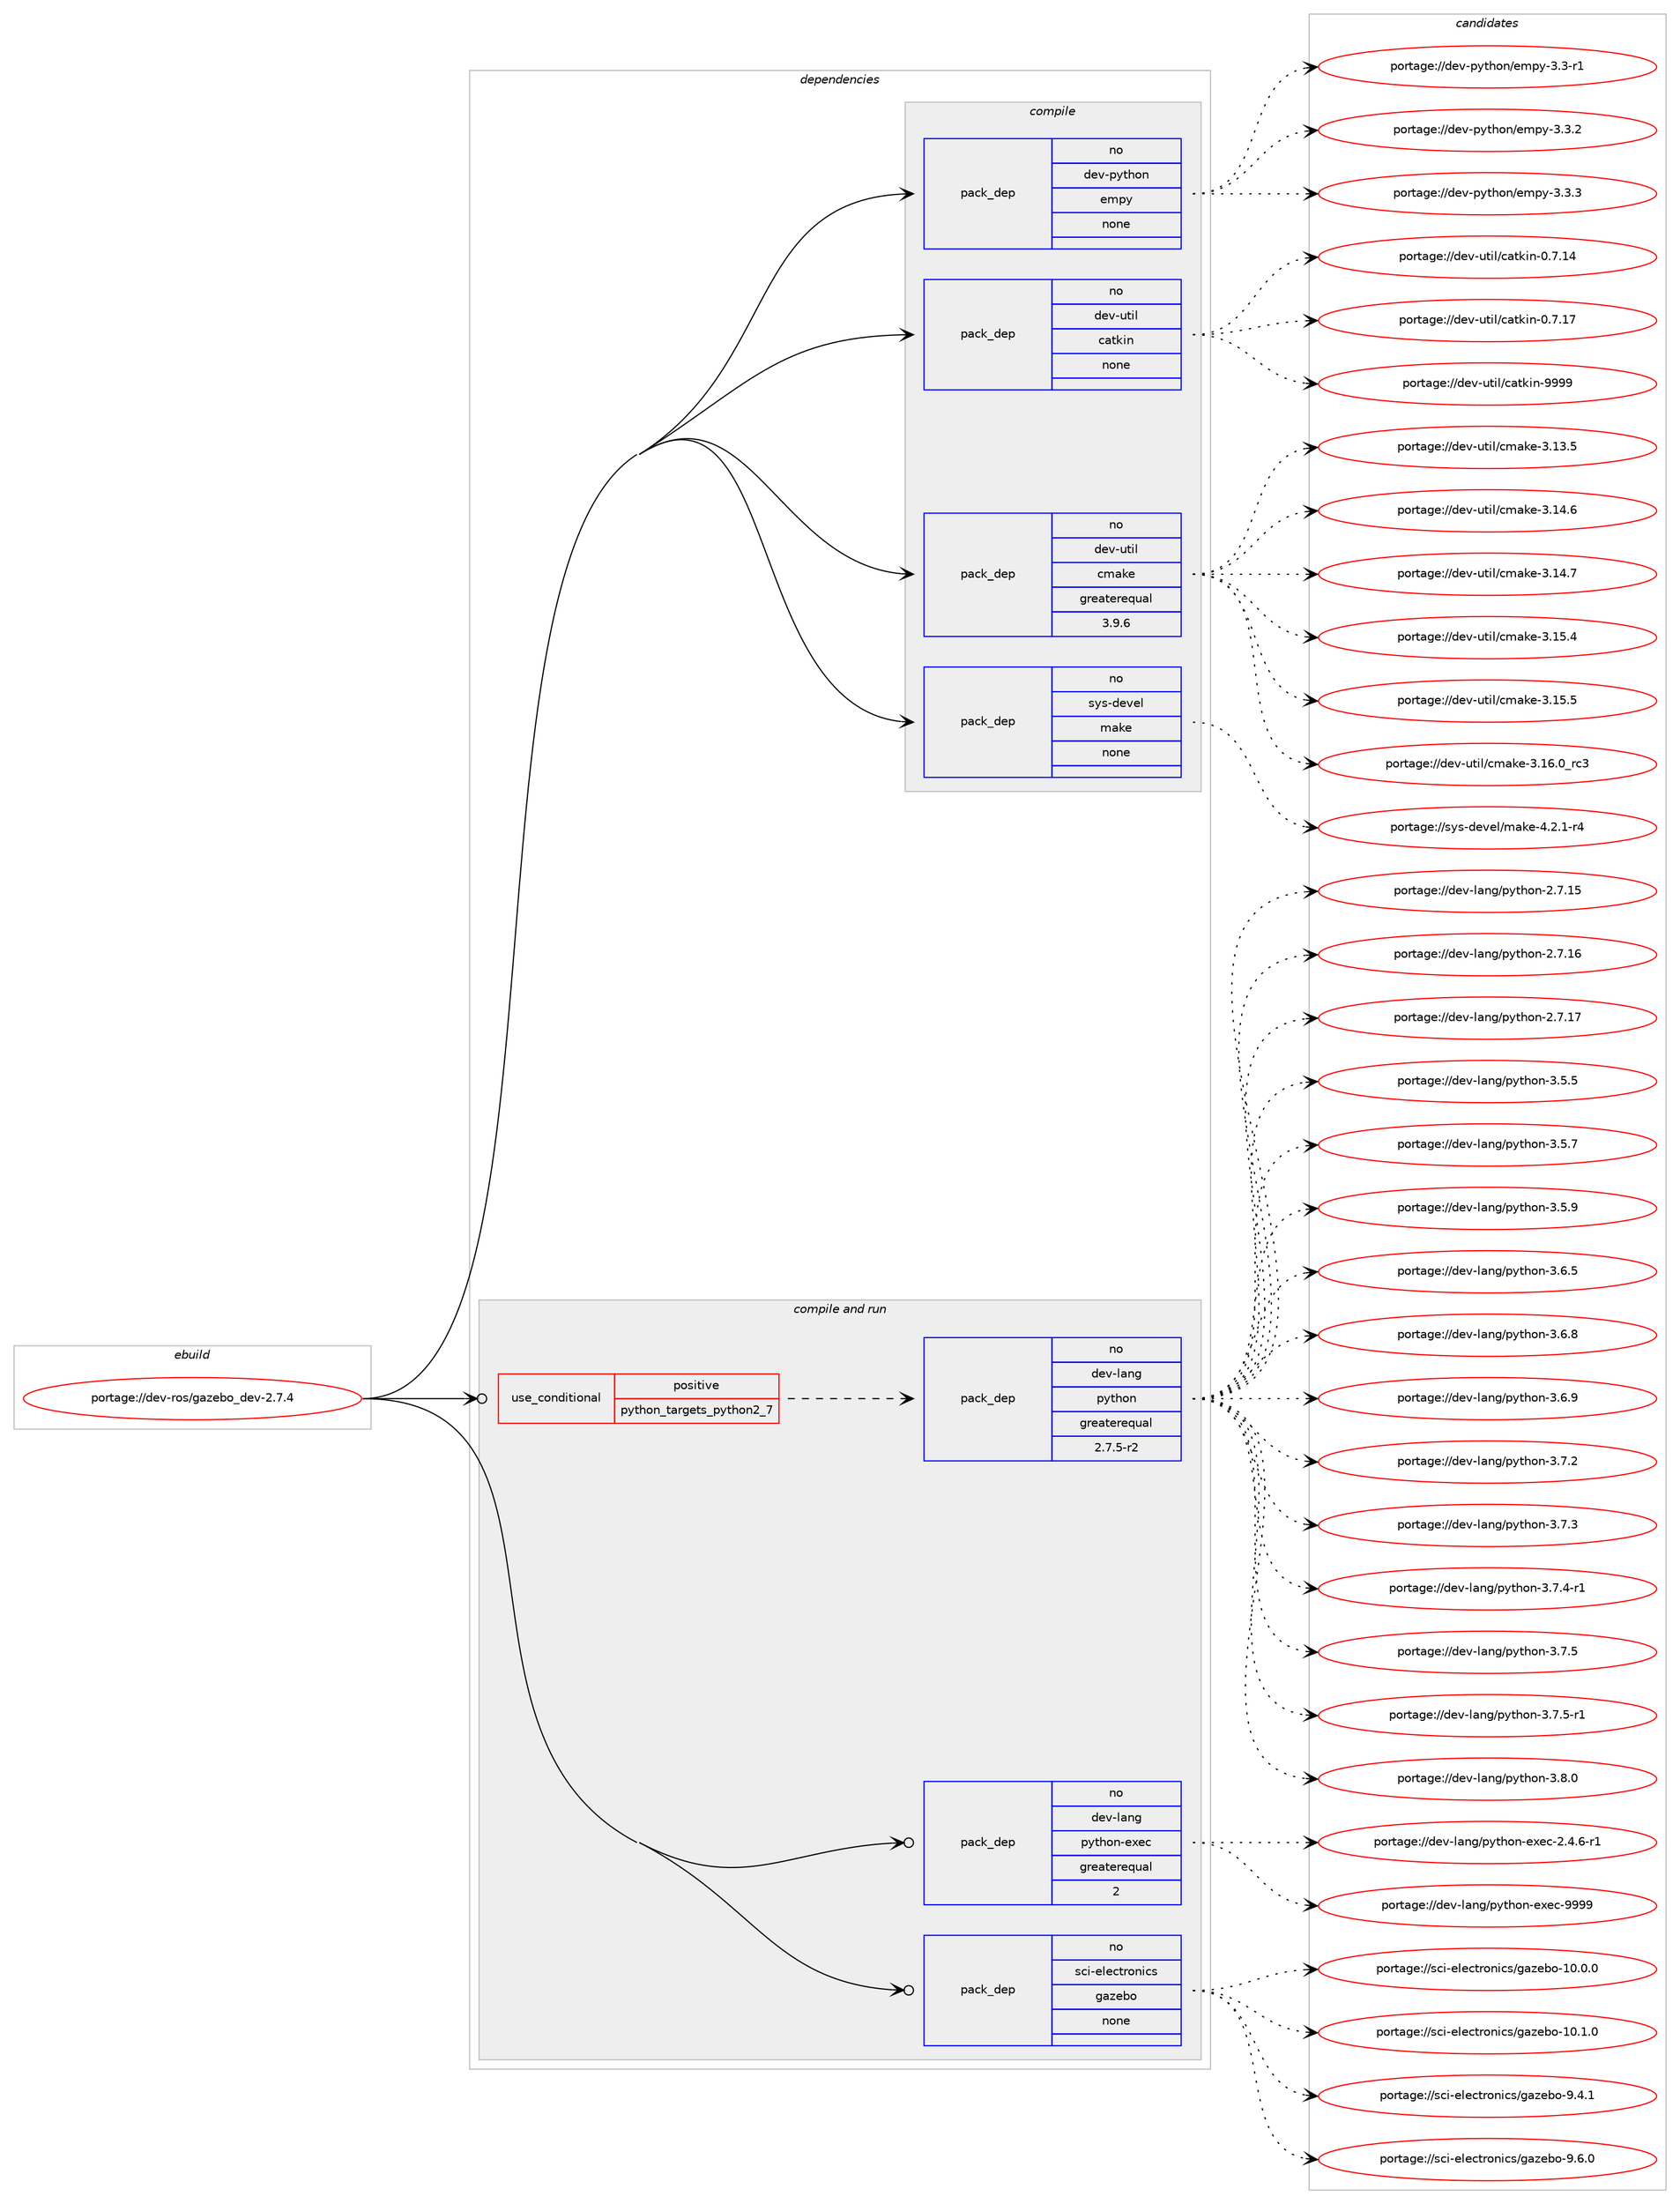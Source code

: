 digraph prolog {

# *************
# Graph options
# *************

newrank=true;
concentrate=true;
compound=true;
graph [rankdir=LR,fontname=Helvetica,fontsize=10,ranksep=1.5];#, ranksep=2.5, nodesep=0.2];
edge  [arrowhead=vee];
node  [fontname=Helvetica,fontsize=10];

# **********
# The ebuild
# **********

subgraph cluster_leftcol {
color=gray;
rank=same;
label=<<i>ebuild</i>>;
id [label="portage://dev-ros/gazebo_dev-2.7.4", color=red, width=4, href="../dev-ros/gazebo_dev-2.7.4.svg"];
}

# ****************
# The dependencies
# ****************

subgraph cluster_midcol {
color=gray;
label=<<i>dependencies</i>>;
subgraph cluster_compile {
fillcolor="#eeeeee";
style=filled;
label=<<i>compile</i>>;
subgraph pack140831 {
dependency186753 [label=<<TABLE BORDER="0" CELLBORDER="1" CELLSPACING="0" CELLPADDING="4" WIDTH="220"><TR><TD ROWSPAN="6" CELLPADDING="30">pack_dep</TD></TR><TR><TD WIDTH="110">no</TD></TR><TR><TD>dev-python</TD></TR><TR><TD>empy</TD></TR><TR><TD>none</TD></TR><TR><TD></TD></TR></TABLE>>, shape=none, color=blue];
}
id:e -> dependency186753:w [weight=20,style="solid",arrowhead="vee"];
subgraph pack140832 {
dependency186754 [label=<<TABLE BORDER="0" CELLBORDER="1" CELLSPACING="0" CELLPADDING="4" WIDTH="220"><TR><TD ROWSPAN="6" CELLPADDING="30">pack_dep</TD></TR><TR><TD WIDTH="110">no</TD></TR><TR><TD>dev-util</TD></TR><TR><TD>catkin</TD></TR><TR><TD>none</TD></TR><TR><TD></TD></TR></TABLE>>, shape=none, color=blue];
}
id:e -> dependency186754:w [weight=20,style="solid",arrowhead="vee"];
subgraph pack140833 {
dependency186755 [label=<<TABLE BORDER="0" CELLBORDER="1" CELLSPACING="0" CELLPADDING="4" WIDTH="220"><TR><TD ROWSPAN="6" CELLPADDING="30">pack_dep</TD></TR><TR><TD WIDTH="110">no</TD></TR><TR><TD>dev-util</TD></TR><TR><TD>cmake</TD></TR><TR><TD>greaterequal</TD></TR><TR><TD>3.9.6</TD></TR></TABLE>>, shape=none, color=blue];
}
id:e -> dependency186755:w [weight=20,style="solid",arrowhead="vee"];
subgraph pack140834 {
dependency186756 [label=<<TABLE BORDER="0" CELLBORDER="1" CELLSPACING="0" CELLPADDING="4" WIDTH="220"><TR><TD ROWSPAN="6" CELLPADDING="30">pack_dep</TD></TR><TR><TD WIDTH="110">no</TD></TR><TR><TD>sys-devel</TD></TR><TR><TD>make</TD></TR><TR><TD>none</TD></TR><TR><TD></TD></TR></TABLE>>, shape=none, color=blue];
}
id:e -> dependency186756:w [weight=20,style="solid",arrowhead="vee"];
}
subgraph cluster_compileandrun {
fillcolor="#eeeeee";
style=filled;
label=<<i>compile and run</i>>;
subgraph cond42492 {
dependency186757 [label=<<TABLE BORDER="0" CELLBORDER="1" CELLSPACING="0" CELLPADDING="4"><TR><TD ROWSPAN="3" CELLPADDING="10">use_conditional</TD></TR><TR><TD>positive</TD></TR><TR><TD>python_targets_python2_7</TD></TR></TABLE>>, shape=none, color=red];
subgraph pack140835 {
dependency186758 [label=<<TABLE BORDER="0" CELLBORDER="1" CELLSPACING="0" CELLPADDING="4" WIDTH="220"><TR><TD ROWSPAN="6" CELLPADDING="30">pack_dep</TD></TR><TR><TD WIDTH="110">no</TD></TR><TR><TD>dev-lang</TD></TR><TR><TD>python</TD></TR><TR><TD>greaterequal</TD></TR><TR><TD>2.7.5-r2</TD></TR></TABLE>>, shape=none, color=blue];
}
dependency186757:e -> dependency186758:w [weight=20,style="dashed",arrowhead="vee"];
}
id:e -> dependency186757:w [weight=20,style="solid",arrowhead="odotvee"];
subgraph pack140836 {
dependency186759 [label=<<TABLE BORDER="0" CELLBORDER="1" CELLSPACING="0" CELLPADDING="4" WIDTH="220"><TR><TD ROWSPAN="6" CELLPADDING="30">pack_dep</TD></TR><TR><TD WIDTH="110">no</TD></TR><TR><TD>dev-lang</TD></TR><TR><TD>python-exec</TD></TR><TR><TD>greaterequal</TD></TR><TR><TD>2</TD></TR></TABLE>>, shape=none, color=blue];
}
id:e -> dependency186759:w [weight=20,style="solid",arrowhead="odotvee"];
subgraph pack140837 {
dependency186760 [label=<<TABLE BORDER="0" CELLBORDER="1" CELLSPACING="0" CELLPADDING="4" WIDTH="220"><TR><TD ROWSPAN="6" CELLPADDING="30">pack_dep</TD></TR><TR><TD WIDTH="110">no</TD></TR><TR><TD>sci-electronics</TD></TR><TR><TD>gazebo</TD></TR><TR><TD>none</TD></TR><TR><TD></TD></TR></TABLE>>, shape=none, color=blue];
}
id:e -> dependency186760:w [weight=20,style="solid",arrowhead="odotvee"];
}
subgraph cluster_run {
fillcolor="#eeeeee";
style=filled;
label=<<i>run</i>>;
}
}

# **************
# The candidates
# **************

subgraph cluster_choices {
rank=same;
color=gray;
label=<<i>candidates</i>>;

subgraph choice140831 {
color=black;
nodesep=1;
choiceportage1001011184511212111610411111047101109112121455146514511449 [label="portage://dev-python/empy-3.3-r1", color=red, width=4,href="../dev-python/empy-3.3-r1.svg"];
choiceportage1001011184511212111610411111047101109112121455146514650 [label="portage://dev-python/empy-3.3.2", color=red, width=4,href="../dev-python/empy-3.3.2.svg"];
choiceportage1001011184511212111610411111047101109112121455146514651 [label="portage://dev-python/empy-3.3.3", color=red, width=4,href="../dev-python/empy-3.3.3.svg"];
dependency186753:e -> choiceportage1001011184511212111610411111047101109112121455146514511449:w [style=dotted,weight="100"];
dependency186753:e -> choiceportage1001011184511212111610411111047101109112121455146514650:w [style=dotted,weight="100"];
dependency186753:e -> choiceportage1001011184511212111610411111047101109112121455146514651:w [style=dotted,weight="100"];
}
subgraph choice140832 {
color=black;
nodesep=1;
choiceportage1001011184511711610510847999711610710511045484655464952 [label="portage://dev-util/catkin-0.7.14", color=red, width=4,href="../dev-util/catkin-0.7.14.svg"];
choiceportage1001011184511711610510847999711610710511045484655464955 [label="portage://dev-util/catkin-0.7.17", color=red, width=4,href="../dev-util/catkin-0.7.17.svg"];
choiceportage100101118451171161051084799971161071051104557575757 [label="portage://dev-util/catkin-9999", color=red, width=4,href="../dev-util/catkin-9999.svg"];
dependency186754:e -> choiceportage1001011184511711610510847999711610710511045484655464952:w [style=dotted,weight="100"];
dependency186754:e -> choiceportage1001011184511711610510847999711610710511045484655464955:w [style=dotted,weight="100"];
dependency186754:e -> choiceportage100101118451171161051084799971161071051104557575757:w [style=dotted,weight="100"];
}
subgraph choice140833 {
color=black;
nodesep=1;
choiceportage1001011184511711610510847991099710710145514649514653 [label="portage://dev-util/cmake-3.13.5", color=red, width=4,href="../dev-util/cmake-3.13.5.svg"];
choiceportage1001011184511711610510847991099710710145514649524654 [label="portage://dev-util/cmake-3.14.6", color=red, width=4,href="../dev-util/cmake-3.14.6.svg"];
choiceportage1001011184511711610510847991099710710145514649524655 [label="portage://dev-util/cmake-3.14.7", color=red, width=4,href="../dev-util/cmake-3.14.7.svg"];
choiceportage1001011184511711610510847991099710710145514649534652 [label="portage://dev-util/cmake-3.15.4", color=red, width=4,href="../dev-util/cmake-3.15.4.svg"];
choiceportage1001011184511711610510847991099710710145514649534653 [label="portage://dev-util/cmake-3.15.5", color=red, width=4,href="../dev-util/cmake-3.15.5.svg"];
choiceportage1001011184511711610510847991099710710145514649544648951149951 [label="portage://dev-util/cmake-3.16.0_rc3", color=red, width=4,href="../dev-util/cmake-3.16.0_rc3.svg"];
dependency186755:e -> choiceportage1001011184511711610510847991099710710145514649514653:w [style=dotted,weight="100"];
dependency186755:e -> choiceportage1001011184511711610510847991099710710145514649524654:w [style=dotted,weight="100"];
dependency186755:e -> choiceportage1001011184511711610510847991099710710145514649524655:w [style=dotted,weight="100"];
dependency186755:e -> choiceportage1001011184511711610510847991099710710145514649534652:w [style=dotted,weight="100"];
dependency186755:e -> choiceportage1001011184511711610510847991099710710145514649534653:w [style=dotted,weight="100"];
dependency186755:e -> choiceportage1001011184511711610510847991099710710145514649544648951149951:w [style=dotted,weight="100"];
}
subgraph choice140834 {
color=black;
nodesep=1;
choiceportage1151211154510010111810110847109971071014552465046494511452 [label="portage://sys-devel/make-4.2.1-r4", color=red, width=4,href="../sys-devel/make-4.2.1-r4.svg"];
dependency186756:e -> choiceportage1151211154510010111810110847109971071014552465046494511452:w [style=dotted,weight="100"];
}
subgraph choice140835 {
color=black;
nodesep=1;
choiceportage10010111845108971101034711212111610411111045504655464953 [label="portage://dev-lang/python-2.7.15", color=red, width=4,href="../dev-lang/python-2.7.15.svg"];
choiceportage10010111845108971101034711212111610411111045504655464954 [label="portage://dev-lang/python-2.7.16", color=red, width=4,href="../dev-lang/python-2.7.16.svg"];
choiceportage10010111845108971101034711212111610411111045504655464955 [label="portage://dev-lang/python-2.7.17", color=red, width=4,href="../dev-lang/python-2.7.17.svg"];
choiceportage100101118451089711010347112121116104111110455146534653 [label="portage://dev-lang/python-3.5.5", color=red, width=4,href="../dev-lang/python-3.5.5.svg"];
choiceportage100101118451089711010347112121116104111110455146534655 [label="portage://dev-lang/python-3.5.7", color=red, width=4,href="../dev-lang/python-3.5.7.svg"];
choiceportage100101118451089711010347112121116104111110455146534657 [label="portage://dev-lang/python-3.5.9", color=red, width=4,href="../dev-lang/python-3.5.9.svg"];
choiceportage100101118451089711010347112121116104111110455146544653 [label="portage://dev-lang/python-3.6.5", color=red, width=4,href="../dev-lang/python-3.6.5.svg"];
choiceportage100101118451089711010347112121116104111110455146544656 [label="portage://dev-lang/python-3.6.8", color=red, width=4,href="../dev-lang/python-3.6.8.svg"];
choiceportage100101118451089711010347112121116104111110455146544657 [label="portage://dev-lang/python-3.6.9", color=red, width=4,href="../dev-lang/python-3.6.9.svg"];
choiceportage100101118451089711010347112121116104111110455146554650 [label="portage://dev-lang/python-3.7.2", color=red, width=4,href="../dev-lang/python-3.7.2.svg"];
choiceportage100101118451089711010347112121116104111110455146554651 [label="portage://dev-lang/python-3.7.3", color=red, width=4,href="../dev-lang/python-3.7.3.svg"];
choiceportage1001011184510897110103471121211161041111104551465546524511449 [label="portage://dev-lang/python-3.7.4-r1", color=red, width=4,href="../dev-lang/python-3.7.4-r1.svg"];
choiceportage100101118451089711010347112121116104111110455146554653 [label="portage://dev-lang/python-3.7.5", color=red, width=4,href="../dev-lang/python-3.7.5.svg"];
choiceportage1001011184510897110103471121211161041111104551465546534511449 [label="portage://dev-lang/python-3.7.5-r1", color=red, width=4,href="../dev-lang/python-3.7.5-r1.svg"];
choiceportage100101118451089711010347112121116104111110455146564648 [label="portage://dev-lang/python-3.8.0", color=red, width=4,href="../dev-lang/python-3.8.0.svg"];
dependency186758:e -> choiceportage10010111845108971101034711212111610411111045504655464953:w [style=dotted,weight="100"];
dependency186758:e -> choiceportage10010111845108971101034711212111610411111045504655464954:w [style=dotted,weight="100"];
dependency186758:e -> choiceportage10010111845108971101034711212111610411111045504655464955:w [style=dotted,weight="100"];
dependency186758:e -> choiceportage100101118451089711010347112121116104111110455146534653:w [style=dotted,weight="100"];
dependency186758:e -> choiceportage100101118451089711010347112121116104111110455146534655:w [style=dotted,weight="100"];
dependency186758:e -> choiceportage100101118451089711010347112121116104111110455146534657:w [style=dotted,weight="100"];
dependency186758:e -> choiceportage100101118451089711010347112121116104111110455146544653:w [style=dotted,weight="100"];
dependency186758:e -> choiceportage100101118451089711010347112121116104111110455146544656:w [style=dotted,weight="100"];
dependency186758:e -> choiceportage100101118451089711010347112121116104111110455146544657:w [style=dotted,weight="100"];
dependency186758:e -> choiceportage100101118451089711010347112121116104111110455146554650:w [style=dotted,weight="100"];
dependency186758:e -> choiceportage100101118451089711010347112121116104111110455146554651:w [style=dotted,weight="100"];
dependency186758:e -> choiceportage1001011184510897110103471121211161041111104551465546524511449:w [style=dotted,weight="100"];
dependency186758:e -> choiceportage100101118451089711010347112121116104111110455146554653:w [style=dotted,weight="100"];
dependency186758:e -> choiceportage1001011184510897110103471121211161041111104551465546534511449:w [style=dotted,weight="100"];
dependency186758:e -> choiceportage100101118451089711010347112121116104111110455146564648:w [style=dotted,weight="100"];
}
subgraph choice140836 {
color=black;
nodesep=1;
choiceportage10010111845108971101034711212111610411111045101120101994550465246544511449 [label="portage://dev-lang/python-exec-2.4.6-r1", color=red, width=4,href="../dev-lang/python-exec-2.4.6-r1.svg"];
choiceportage10010111845108971101034711212111610411111045101120101994557575757 [label="portage://dev-lang/python-exec-9999", color=red, width=4,href="../dev-lang/python-exec-9999.svg"];
dependency186759:e -> choiceportage10010111845108971101034711212111610411111045101120101994550465246544511449:w [style=dotted,weight="100"];
dependency186759:e -> choiceportage10010111845108971101034711212111610411111045101120101994557575757:w [style=dotted,weight="100"];
}
subgraph choice140837 {
color=black;
nodesep=1;
choiceportage1159910545101108101991161141111101059911547103971221019811145494846484648 [label="portage://sci-electronics/gazebo-10.0.0", color=red, width=4,href="../sci-electronics/gazebo-10.0.0.svg"];
choiceportage1159910545101108101991161141111101059911547103971221019811145494846494648 [label="portage://sci-electronics/gazebo-10.1.0", color=red, width=4,href="../sci-electronics/gazebo-10.1.0.svg"];
choiceportage11599105451011081019911611411111010599115471039712210198111455746524649 [label="portage://sci-electronics/gazebo-9.4.1", color=red, width=4,href="../sci-electronics/gazebo-9.4.1.svg"];
choiceportage11599105451011081019911611411111010599115471039712210198111455746544648 [label="portage://sci-electronics/gazebo-9.6.0", color=red, width=4,href="../sci-electronics/gazebo-9.6.0.svg"];
dependency186760:e -> choiceportage1159910545101108101991161141111101059911547103971221019811145494846484648:w [style=dotted,weight="100"];
dependency186760:e -> choiceportage1159910545101108101991161141111101059911547103971221019811145494846494648:w [style=dotted,weight="100"];
dependency186760:e -> choiceportage11599105451011081019911611411111010599115471039712210198111455746524649:w [style=dotted,weight="100"];
dependency186760:e -> choiceportage11599105451011081019911611411111010599115471039712210198111455746544648:w [style=dotted,weight="100"];
}
}

}
